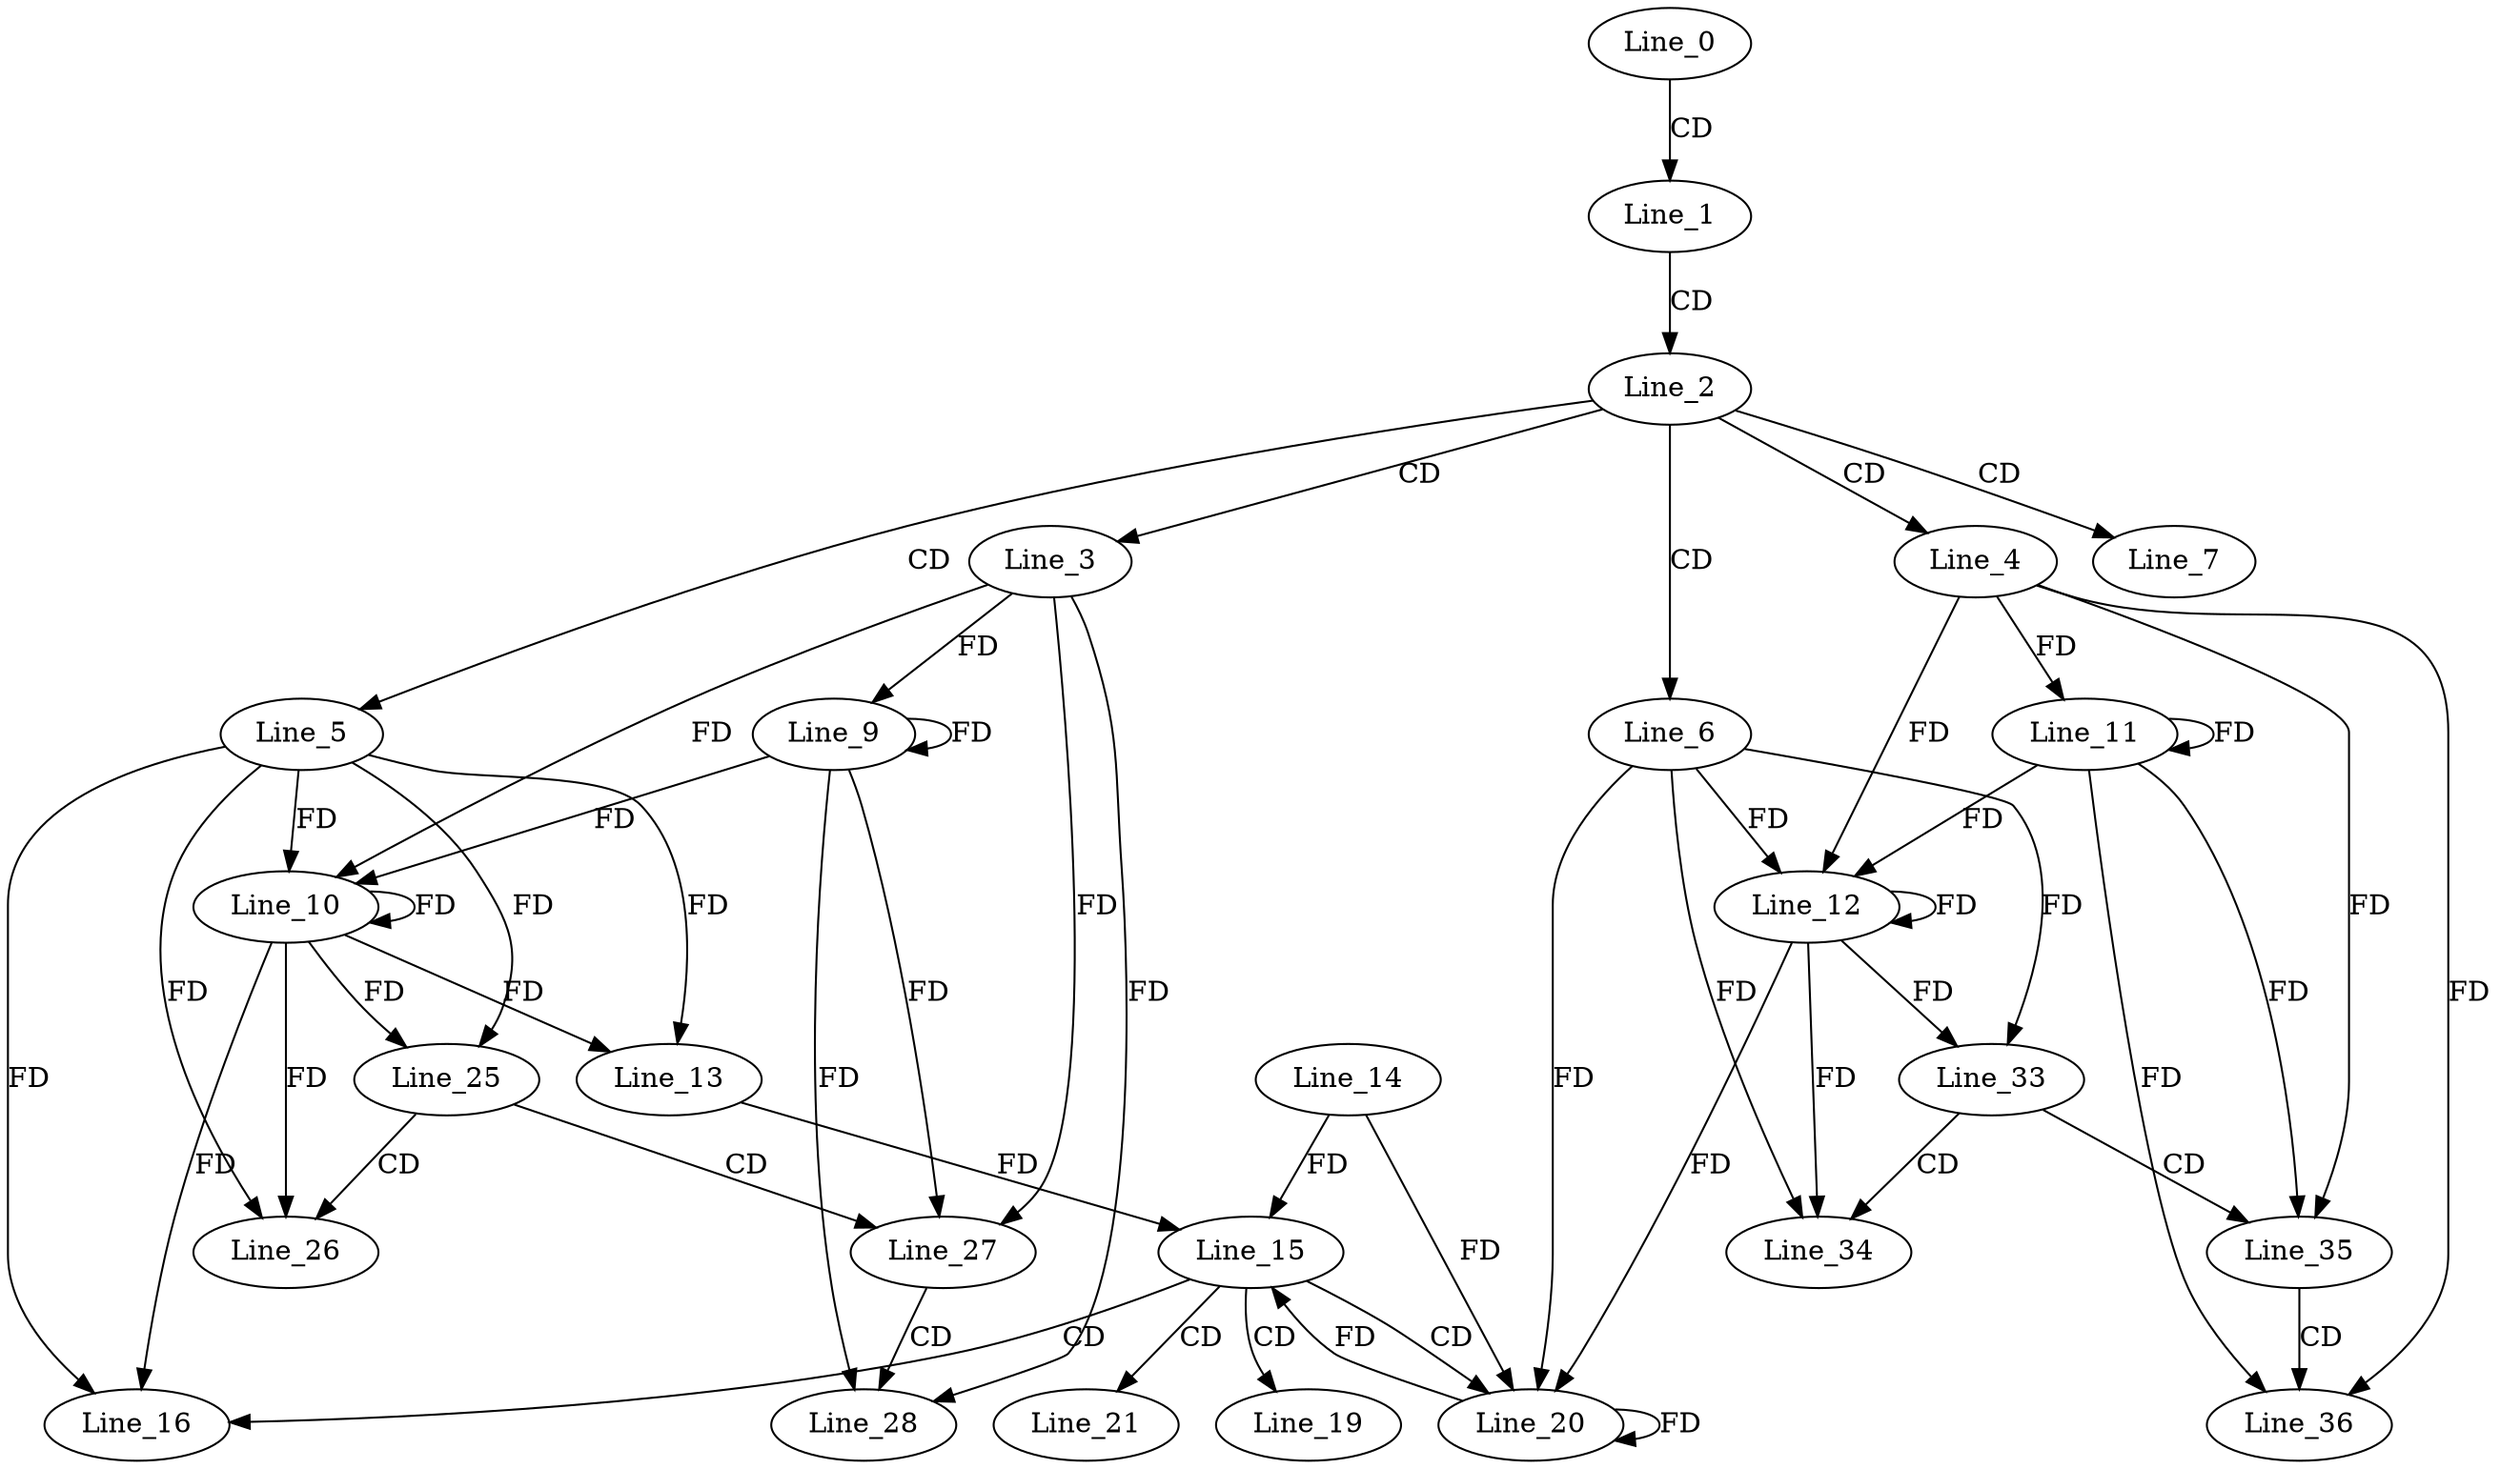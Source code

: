 digraph G {
  Line_0;
  Line_1;
  Line_2;
  Line_3;
  Line_4;
  Line_5;
  Line_6;
  Line_7;
  Line_9;
  Line_10;
  Line_10;
  Line_11;
  Line_12;
  Line_12;
  Line_13;
  Line_14;
  Line_15;
  Line_13;
  Line_16;
  Line_16;
  Line_19;
  Line_20;
  Line_20;
  Line_21;
  Line_25;
  Line_26;
  Line_27;
  Line_28;
  Line_33;
  Line_34;
  Line_35;
  Line_36;
  Line_0 -> Line_1 [ label="CD" ];
  Line_1 -> Line_2 [ label="CD" ];
  Line_2 -> Line_3 [ label="CD" ];
  Line_2 -> Line_4 [ label="CD" ];
  Line_2 -> Line_5 [ label="CD" ];
  Line_2 -> Line_6 [ label="CD" ];
  Line_2 -> Line_7 [ label="CD" ];
  Line_3 -> Line_9 [ label="FD" ];
  Line_9 -> Line_9 [ label="FD" ];
  Line_5 -> Line_10 [ label="FD" ];
  Line_10 -> Line_10 [ label="FD" ];
  Line_3 -> Line_10 [ label="FD" ];
  Line_9 -> Line_10 [ label="FD" ];
  Line_4 -> Line_11 [ label="FD" ];
  Line_11 -> Line_11 [ label="FD" ];
  Line_6 -> Line_12 [ label="FD" ];
  Line_12 -> Line_12 [ label="FD" ];
  Line_4 -> Line_12 [ label="FD" ];
  Line_11 -> Line_12 [ label="FD" ];
  Line_5 -> Line_13 [ label="FD" ];
  Line_10 -> Line_13 [ label="FD" ];
  Line_14 -> Line_15 [ label="FD" ];
  Line_13 -> Line_15 [ label="FD" ];
  Line_15 -> Line_16 [ label="CD" ];
  Line_5 -> Line_16 [ label="FD" ];
  Line_10 -> Line_16 [ label="FD" ];
  Line_15 -> Line_19 [ label="CD" ];
  Line_15 -> Line_20 [ label="CD" ];
  Line_20 -> Line_20 [ label="FD" ];
  Line_14 -> Line_20 [ label="FD" ];
  Line_6 -> Line_20 [ label="FD" ];
  Line_12 -> Line_20 [ label="FD" ];
  Line_15 -> Line_21 [ label="CD" ];
  Line_5 -> Line_25 [ label="FD" ];
  Line_10 -> Line_25 [ label="FD" ];
  Line_25 -> Line_26 [ label="CD" ];
  Line_5 -> Line_26 [ label="FD" ];
  Line_10 -> Line_26 [ label="FD" ];
  Line_25 -> Line_27 [ label="CD" ];
  Line_3 -> Line_27 [ label="FD" ];
  Line_9 -> Line_27 [ label="FD" ];
  Line_27 -> Line_28 [ label="CD" ];
  Line_3 -> Line_28 [ label="FD" ];
  Line_9 -> Line_28 [ label="FD" ];
  Line_6 -> Line_33 [ label="FD" ];
  Line_12 -> Line_33 [ label="FD" ];
  Line_33 -> Line_34 [ label="CD" ];
  Line_6 -> Line_34 [ label="FD" ];
  Line_12 -> Line_34 [ label="FD" ];
  Line_33 -> Line_35 [ label="CD" ];
  Line_4 -> Line_35 [ label="FD" ];
  Line_11 -> Line_35 [ label="FD" ];
  Line_35 -> Line_36 [ label="CD" ];
  Line_4 -> Line_36 [ label="FD" ];
  Line_11 -> Line_36 [ label="FD" ];
  Line_20 -> Line_15 [ label="FD" ];
}
